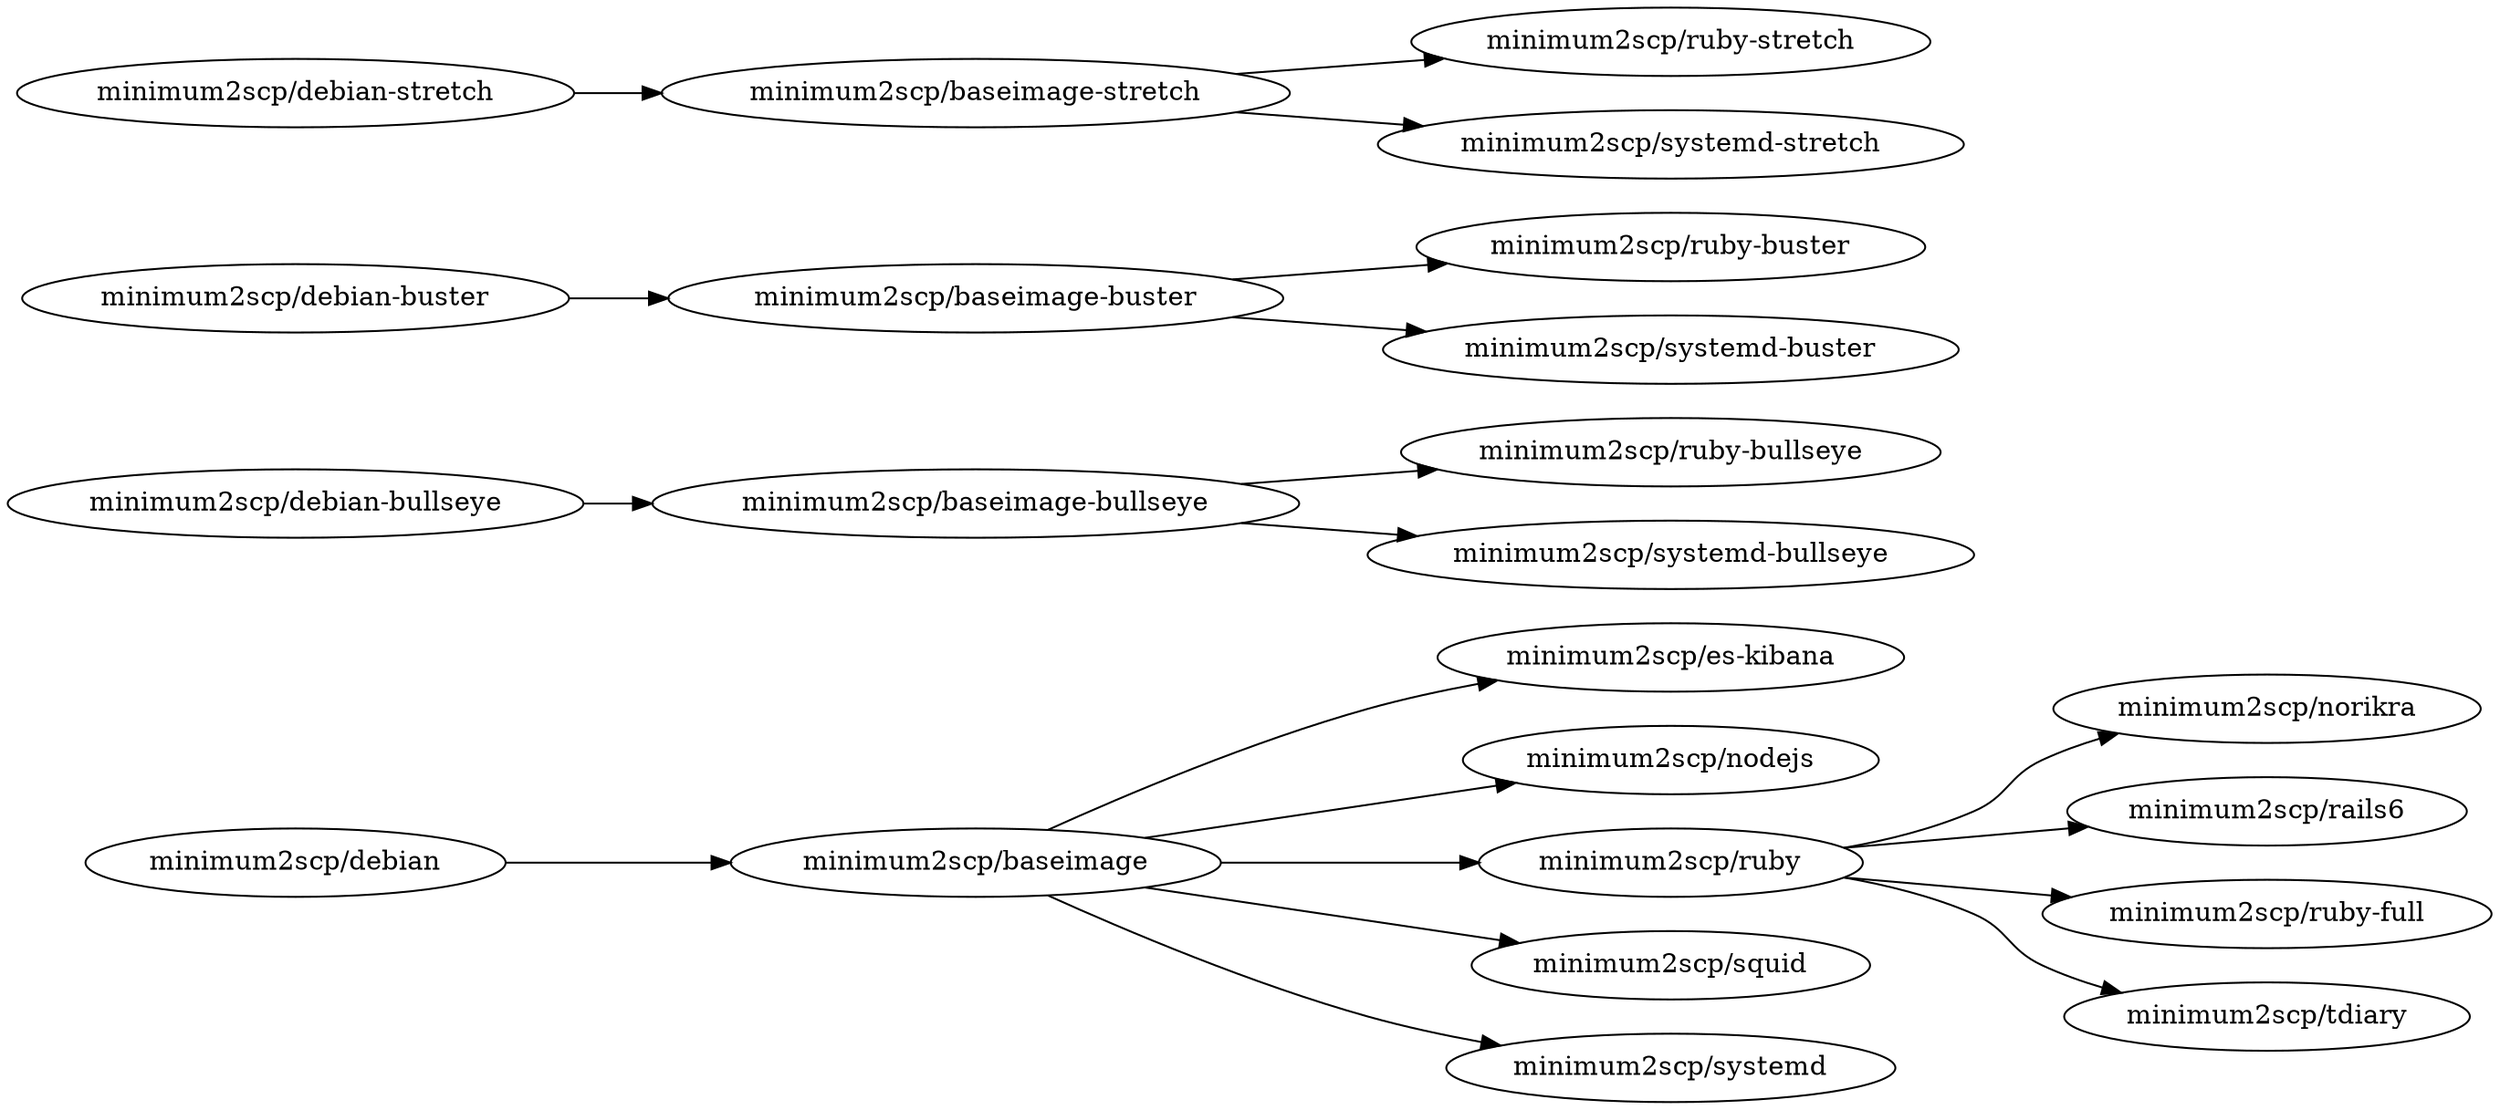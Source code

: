 digraph deps {
  graph        [rankdir = "LR"];
  ratio = auto;


  baseimage          [label = "minimum2scp/baseimage"];
  baseimage_bullseye [label = "minimum2scp/baseimage-bullseye"];
  baseimage_buster   [label = "minimum2scp/baseimage-buster"];
  baseimage_stretch  [label = "minimum2scp/baseimage-stretch"];
  debian             [label = "minimum2scp/debian"];
  debian_bullseye    [label = "minimum2scp/debian-bullseye"];
  debian_buster      [label = "minimum2scp/debian-buster"];
  debian_stretch     [label = "minimum2scp/debian-stretch"];
  es_kibana          [label = "minimum2scp/es-kibana"];
  nodejs             [label = "minimum2scp/nodejs"];
  norikra            [label = "minimum2scp/norikra"];
  rails6             [label = "minimum2scp/rails6"];
  ruby               [label = "minimum2scp/ruby"];
  ruby_bullseye      [label = "minimum2scp/ruby-bullseye"];
  ruby_buster        [label = "minimum2scp/ruby-buster"];
  ruby_full          [label = "minimum2scp/ruby-full"];
  ruby_stretch       [label = "minimum2scp/ruby-stretch"];
  squid              [label = "minimum2scp/squid"];
  systemd            [label = "minimum2scp/systemd"];
  systemd_bullseye   [label = "minimum2scp/systemd-bullseye"];
  systemd_buster     [label = "minimum2scp/systemd-buster"];
  systemd_stretch    [label = "minimum2scp/systemd-stretch"];
  tdiary             [label = "minimum2scp/tdiary"];

  debian    -> baseimage;
  baseimage -> {es_kibana, nodejs, ruby, squid, systemd};
  ruby      -> {norikra, rails6, ruby_full, tdiary};

  debian_bullseye -> baseimage_bullseye;
  baseimage_bullseye -> {ruby_bullseye, systemd_bullseye};

  debian_buster -> baseimage_buster;
  baseimage_buster -> {ruby_buster, systemd_buster};

  debian_stretch   -> baseimage_stretch;
  baseimage_stretch -> {systemd_stretch, ruby_stretch};

}
